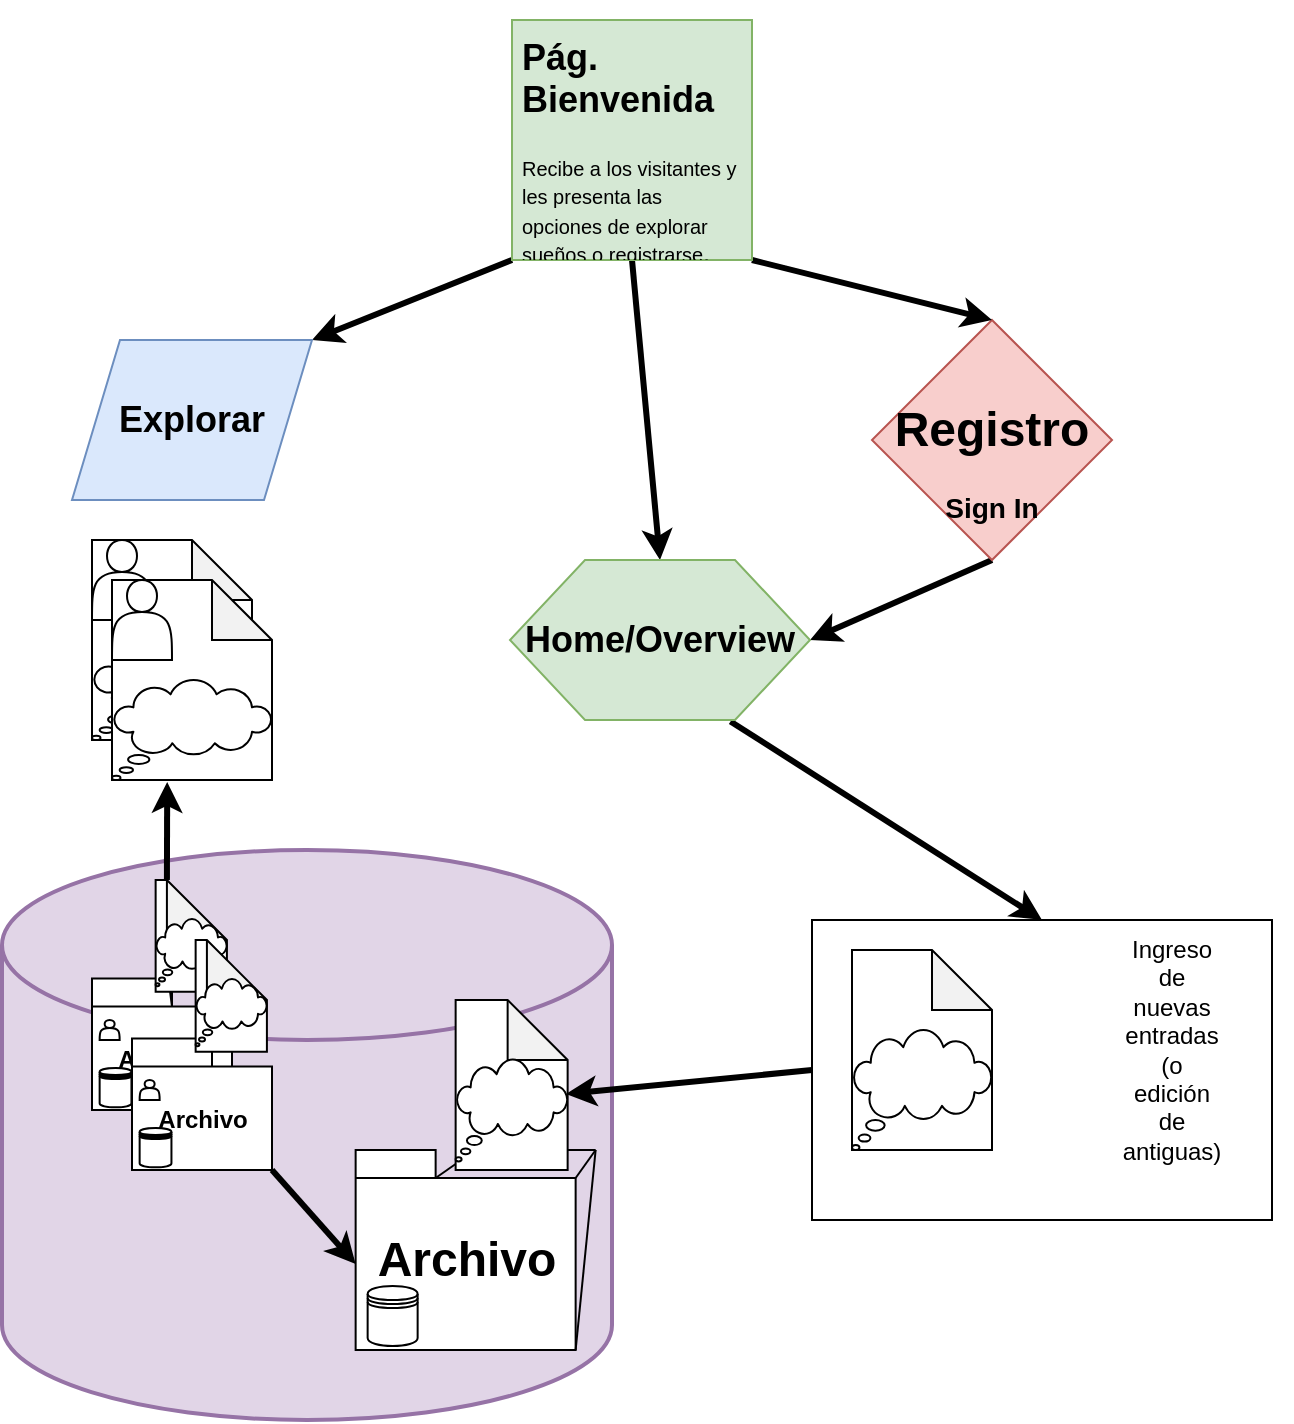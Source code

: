 <mxfile version="13.0.7" type="device"><diagram id="YNitG5f2WgWtv8qcGlka" name="Página-1"><mxGraphModel dx="813" dy="483" grid="1" gridSize="10" guides="1" tooltips="1" connect="1" arrows="1" fold="1" page="1" pageScale="1" pageWidth="827" pageHeight="1169" math="0" shadow="0"><root><mxCell id="0"/><mxCell id="1" parent="0"/><mxCell id="tkL2-yOE85S9bCHhmIM7-117" value="" style="strokeWidth=2;html=1;shape=mxgraph.flowchart.database;whiteSpace=wrap;fillColor=#e1d5e7;strokeColor=#9673a6;" vertex="1" parent="1"><mxGeometry x="85" y="455" width="305" height="285" as="geometry"/></mxCell><mxCell id="tkL2-yOE85S9bCHhmIM7-72" value="" style="group" vertex="1" connectable="0" parent="1"><mxGeometry x="130" y="470" width="70" height="115" as="geometry"/></mxCell><mxCell id="tkL2-yOE85S9bCHhmIM7-73" value="&lt;h1 style=&quot;line-height: 100%&quot;&gt;&lt;font style=&quot;font-size: 12px&quot;&gt;Archivo&lt;/font&gt;&lt;/h1&gt;" style="shape=folder;fontStyle=1;spacingTop=10;tabWidth=40;tabHeight=14;tabPosition=left;html=1;" vertex="1" parent="tkL2-yOE85S9bCHhmIM7-72"><mxGeometry y="49.286" width="70" height="65.714" as="geometry"/></mxCell><mxCell id="tkL2-yOE85S9bCHhmIM7-74" value="" style="endArrow=none;html=1;strokeWidth=1;exitX=0;exitY=0;exitDx=40;exitDy=14;exitPerimeter=0;" edge="1" parent="tkL2-yOE85S9bCHhmIM7-72" source="tkL2-yOE85S9bCHhmIM7-73"><mxGeometry width="50" height="50" relative="1" as="geometry"><mxPoint x="-165.455" y="-397.571" as="sourcePoint"/><mxPoint x="38.182" y="49.286" as="targetPoint"/></mxGeometry></mxCell><mxCell id="tkL2-yOE85S9bCHhmIM7-75" value="" style="shape=datastore;whiteSpace=wrap;html=1;" vertex="1" parent="tkL2-yOE85S9bCHhmIM7-72"><mxGeometry x="3.818" y="93.971" width="15.909" height="19.714" as="geometry"/></mxCell><mxCell id="tkL2-yOE85S9bCHhmIM7-76" value="" style="group" vertex="1" connectable="0" parent="tkL2-yOE85S9bCHhmIM7-72"><mxGeometry x="31.818" width="35.636" height="55.857" as="geometry"/></mxCell><mxCell id="tkL2-yOE85S9bCHhmIM7-77" value="" style="shape=note;whiteSpace=wrap;html=1;backgroundOutline=1;darkOpacity=0.05;" vertex="1" parent="tkL2-yOE85S9bCHhmIM7-76"><mxGeometry width="35.636" height="55.857" as="geometry"/></mxCell><mxCell id="tkL2-yOE85S9bCHhmIM7-78" value="" style="whiteSpace=wrap;html=1;shape=mxgraph.basic.cloud_callout" vertex="1" parent="tkL2-yOE85S9bCHhmIM7-76"><mxGeometry y="19.55" width="35.636" height="33.514" as="geometry"/></mxCell><mxCell id="tkL2-yOE85S9bCHhmIM7-86" value="" style="shape=actor;whiteSpace=wrap;html=1;" vertex="1" parent="tkL2-yOE85S9bCHhmIM7-72"><mxGeometry x="3.82" y="70" width="10" height="10" as="geometry"/></mxCell><mxCell id="tkL2-yOE85S9bCHhmIM7-45" value="" style="endArrow=classic;html=1;strokeWidth=3;exitX=0.5;exitY=1;exitDx=0;exitDy=0;entryX=1;entryY=0.5;entryDx=0;entryDy=0;" edge="1" parent="1" source="tkL2-yOE85S9bCHhmIM7-6" target="tkL2-yOE85S9bCHhmIM7-5"><mxGeometry width="50" height="50" relative="1" as="geometry"><mxPoint x="390" y="390" as="sourcePoint"/><mxPoint x="440" y="340" as="targetPoint"/></mxGeometry></mxCell><mxCell id="tkL2-yOE85S9bCHhmIM7-46" value="" style="endArrow=classic;html=1;strokeWidth=3;entryX=0.5;entryY=0;entryDx=0;entryDy=0;exitX=0.5;exitY=1;exitDx=0;exitDy=0;" edge="1" parent="1" source="tkL2-yOE85S9bCHhmIM7-13" target="tkL2-yOE85S9bCHhmIM7-5"><mxGeometry width="50" height="50" relative="1" as="geometry"><mxPoint x="400" y="200" as="sourcePoint"/><mxPoint x="440" y="230" as="targetPoint"/></mxGeometry></mxCell><mxCell id="tkL2-yOE85S9bCHhmIM7-61" value="" style="group" vertex="1" connectable="0" parent="1"><mxGeometry x="261.82" y="605" width="120" height="100" as="geometry"/></mxCell><mxCell id="tkL2-yOE85S9bCHhmIM7-60" value="" style="group" vertex="1" connectable="0" parent="tkL2-yOE85S9bCHhmIM7-61"><mxGeometry width="120" height="100" as="geometry"/></mxCell><mxCell id="tkL2-yOE85S9bCHhmIM7-59" value="" style="group" vertex="1" connectable="0" parent="tkL2-yOE85S9bCHhmIM7-60"><mxGeometry width="120" height="100" as="geometry"/></mxCell><mxCell id="tkL2-yOE85S9bCHhmIM7-19" value="&lt;h1&gt;Archivo&lt;/h1&gt;" style="shape=folder;fontStyle=1;spacingTop=10;tabWidth=40;tabHeight=14;tabPosition=left;html=1;" vertex="1" parent="tkL2-yOE85S9bCHhmIM7-59"><mxGeometry width="110" height="100" as="geometry"/></mxCell><mxCell id="tkL2-yOE85S9bCHhmIM7-32" value="" style="endArrow=none;html=1;strokeWidth=1;exitX=0;exitY=0;exitDx=40;exitDy=14;exitPerimeter=0;" edge="1" parent="tkL2-yOE85S9bCHhmIM7-59" source="tkL2-yOE85S9bCHhmIM7-19"><mxGeometry width="50" height="50" relative="1" as="geometry"><mxPoint x="-100" y="-80" as="sourcePoint"/><mxPoint x="60" as="targetPoint"/></mxGeometry></mxCell><mxCell id="tkL2-yOE85S9bCHhmIM7-33" value="" style="endArrow=none;html=1;strokeWidth=1;exitX=0;exitY=0;exitDx=40;exitDy=14;exitPerimeter=0;" edge="1" parent="tkL2-yOE85S9bCHhmIM7-59"><mxGeometry width="50" height="50" relative="1" as="geometry"><mxPoint x="110" y="14" as="sourcePoint"/><mxPoint x="120" as="targetPoint"/></mxGeometry></mxCell><mxCell id="tkL2-yOE85S9bCHhmIM7-34" value="" style="endArrow=none;html=1;strokeWidth=1;" edge="1" parent="tkL2-yOE85S9bCHhmIM7-59"><mxGeometry width="50" height="50" relative="1" as="geometry"><mxPoint x="120" as="sourcePoint"/><mxPoint x="60" as="targetPoint"/></mxGeometry></mxCell><mxCell id="tkL2-yOE85S9bCHhmIM7-58" value="" style="shape=datastore;whiteSpace=wrap;html=1;" vertex="1" parent="tkL2-yOE85S9bCHhmIM7-59"><mxGeometry x="6" y="68" width="25" height="30" as="geometry"/></mxCell><mxCell id="tkL2-yOE85S9bCHhmIM7-36" value="" style="endArrow=none;html=1;strokeWidth=1;exitX=0;exitY=0;exitDx=110;exitDy=100;exitPerimeter=0;" edge="1" parent="tkL2-yOE85S9bCHhmIM7-60" source="tkL2-yOE85S9bCHhmIM7-19"><mxGeometry width="50" height="50" relative="1" as="geometry"><mxPoint x="130" y="60" as="sourcePoint"/><mxPoint x="120" as="targetPoint"/></mxGeometry></mxCell><mxCell id="tkL2-yOE85S9bCHhmIM7-26" value="" style="group" vertex="1" connectable="0" parent="1"><mxGeometry x="311.82" y="530" width="56" height="85" as="geometry"/></mxCell><mxCell id="tkL2-yOE85S9bCHhmIM7-20" value="" style="shape=note;whiteSpace=wrap;html=1;backgroundOutline=1;darkOpacity=0.05;" vertex="1" parent="tkL2-yOE85S9bCHhmIM7-26"><mxGeometry width="56" height="85" as="geometry"/></mxCell><mxCell id="tkL2-yOE85S9bCHhmIM7-25" value="" style="whiteSpace=wrap;html=1;shape=mxgraph.basic.cloud_callout" vertex="1" parent="tkL2-yOE85S9bCHhmIM7-26"><mxGeometry y="29.75" width="56" height="51.0" as="geometry"/></mxCell><mxCell id="tkL2-yOE85S9bCHhmIM7-64" value="" style="endArrow=classic;html=1;strokeWidth=3;exitX=0;exitY=0.5;exitDx=0;exitDy=0;entryX=0.985;entryY=0.338;entryDx=0;entryDy=0;entryPerimeter=0;" edge="1" parent="1" source="tkL2-yOE85S9bCHhmIM7-49" target="tkL2-yOE85S9bCHhmIM7-25"><mxGeometry width="50" height="50" relative="1" as="geometry"><mxPoint x="470" y="500" as="sourcePoint"/><mxPoint x="390" y="570" as="targetPoint"/></mxGeometry></mxCell><mxCell id="tkL2-yOE85S9bCHhmIM7-71" value="" style="group" vertex="1" connectable="0" parent="1"><mxGeometry x="150" y="500" width="70" height="115" as="geometry"/></mxCell><mxCell id="tkL2-yOE85S9bCHhmIM7-65" value="&lt;h1 style=&quot;line-height: 100%&quot;&gt;&lt;font style=&quot;font-size: 12px&quot;&gt;Archivo&lt;/font&gt;&lt;/h1&gt;" style="shape=folder;fontStyle=1;spacingTop=10;tabWidth=40;tabHeight=14;tabPosition=left;html=1;" vertex="1" parent="tkL2-yOE85S9bCHhmIM7-71"><mxGeometry y="49.286" width="70" height="65.714" as="geometry"/></mxCell><mxCell id="tkL2-yOE85S9bCHhmIM7-67" value="" style="shape=datastore;whiteSpace=wrap;html=1;" vertex="1" parent="tkL2-yOE85S9bCHhmIM7-71"><mxGeometry x="3.818" y="93.971" width="15.909" height="19.714" as="geometry"/></mxCell><mxCell id="tkL2-yOE85S9bCHhmIM7-68" value="" style="group" vertex="1" connectable="0" parent="tkL2-yOE85S9bCHhmIM7-71"><mxGeometry x="31.818" width="35.636" height="55.857" as="geometry"/></mxCell><mxCell id="tkL2-yOE85S9bCHhmIM7-69" value="" style="shape=note;whiteSpace=wrap;html=1;backgroundOutline=1;darkOpacity=0.05;" vertex="1" parent="tkL2-yOE85S9bCHhmIM7-68"><mxGeometry width="35.636" height="55.857" as="geometry"/></mxCell><mxCell id="tkL2-yOE85S9bCHhmIM7-70" value="" style="whiteSpace=wrap;html=1;shape=mxgraph.basic.cloud_callout" vertex="1" parent="tkL2-yOE85S9bCHhmIM7-68"><mxGeometry y="19.55" width="35.636" height="33.514" as="geometry"/></mxCell><mxCell id="tkL2-yOE85S9bCHhmIM7-87" value="" style="shape=actor;whiteSpace=wrap;html=1;" vertex="1" parent="tkL2-yOE85S9bCHhmIM7-71"><mxGeometry x="3.82" y="70" width="10" height="10" as="geometry"/></mxCell><mxCell id="tkL2-yOE85S9bCHhmIM7-88" value="" style="endArrow=classic;html=1;strokeWidth=3;exitX=0.735;exitY=1.009;exitDx=0;exitDy=0;entryX=0.5;entryY=0;entryDx=0;entryDy=0;exitPerimeter=0;" edge="1" parent="1" source="tkL2-yOE85S9bCHhmIM7-5" target="tkL2-yOE85S9bCHhmIM7-49"><mxGeometry width="50" height="50" relative="1" as="geometry"><mxPoint x="470" y="530" as="sourcePoint"/><mxPoint x="520" y="480" as="targetPoint"/></mxGeometry></mxCell><mxCell id="tkL2-yOE85S9bCHhmIM7-89" value="" style="group" vertex="1" connectable="0" parent="1"><mxGeometry x="339" y="310" width="150" height="80" as="geometry"/></mxCell><mxCell id="tkL2-yOE85S9bCHhmIM7-5" value="" style="shape=hexagon;perimeter=hexagonPerimeter2;whiteSpace=wrap;html=1;fillColor=#d5e8d4;strokeColor=#82b366;" vertex="1" parent="tkL2-yOE85S9bCHhmIM7-89"><mxGeometry width="150" height="80" as="geometry"/></mxCell><mxCell id="tkL2-yOE85S9bCHhmIM7-21" value="&lt;h2&gt;Home/Overview&lt;/h2&gt;" style="text;html=1;strokeColor=none;fillColor=none;align=center;verticalAlign=middle;whiteSpace=wrap;rounded=0;" vertex="1" parent="tkL2-yOE85S9bCHhmIM7-89"><mxGeometry x="55" y="30" width="40" height="20" as="geometry"/></mxCell><mxCell id="tkL2-yOE85S9bCHhmIM7-90" value="" style="group" vertex="1" connectable="0" parent="1"><mxGeometry x="520" y="190" width="120" height="120" as="geometry"/></mxCell><mxCell id="tkL2-yOE85S9bCHhmIM7-6" value="" style="rhombus;whiteSpace=wrap;html=1;fillColor=#f8cecc;strokeColor=#b85450;" vertex="1" parent="tkL2-yOE85S9bCHhmIM7-90"><mxGeometry width="120" height="120" as="geometry"/></mxCell><mxCell id="tkL2-yOE85S9bCHhmIM7-17" value="&lt;p style=&quot;line-height: 80%&quot;&gt;&lt;/p&gt;&lt;h1&gt;Registro&lt;br&gt;&lt;/h1&gt;&lt;h3&gt;Sign In&lt;/h3&gt;&lt;p&gt;&lt;/p&gt;" style="text;html=1;strokeColor=none;fillColor=none;align=center;verticalAlign=middle;whiteSpace=wrap;rounded=0;" vertex="1" parent="tkL2-yOE85S9bCHhmIM7-90"><mxGeometry x="40" y="60" width="40" height="20" as="geometry"/></mxCell><mxCell id="tkL2-yOE85S9bCHhmIM7-92" value="" style="endArrow=classic;html=1;strokeWidth=3;exitX=0;exitY=1;exitDx=0;exitDy=0;entryX=1;entryY=0;entryDx=0;entryDy=0;" edge="1" parent="1" source="tkL2-yOE85S9bCHhmIM7-13" target="tkL2-yOE85S9bCHhmIM7-4"><mxGeometry width="50" height="50" relative="1" as="geometry"><mxPoint x="470" y="240" as="sourcePoint"/><mxPoint x="520" y="190" as="targetPoint"/></mxGeometry></mxCell><mxCell id="tkL2-yOE85S9bCHhmIM7-93" value="" style="endArrow=classic;html=1;strokeWidth=3;exitX=1;exitY=1;exitDx=0;exitDy=0;entryX=0.5;entryY=0;entryDx=0;entryDy=0;" edge="1" parent="1" source="tkL2-yOE85S9bCHhmIM7-13" target="tkL2-yOE85S9bCHhmIM7-6"><mxGeometry width="50" height="50" relative="1" as="geometry"><mxPoint x="470" y="240" as="sourcePoint"/><mxPoint x="520" y="190" as="targetPoint"/></mxGeometry></mxCell><mxCell id="tkL2-yOE85S9bCHhmIM7-97" value="" style="group" vertex="1" connectable="0" parent="1"><mxGeometry x="480" y="480" width="250" height="190" as="geometry"/></mxCell><mxCell id="tkL2-yOE85S9bCHhmIM7-96" value="" style="group" vertex="1" connectable="0" parent="tkL2-yOE85S9bCHhmIM7-97"><mxGeometry width="250" height="190" as="geometry"/></mxCell><mxCell id="tkL2-yOE85S9bCHhmIM7-94" value="" style="group" vertex="1" connectable="0" parent="tkL2-yOE85S9bCHhmIM7-96"><mxGeometry width="250" height="190" as="geometry"/></mxCell><mxCell id="tkL2-yOE85S9bCHhmIM7-40" value="" style="group" vertex="1" connectable="0" parent="tkL2-yOE85S9bCHhmIM7-94"><mxGeometry x="140" y="25" width="110" height="165" as="geometry"/></mxCell><mxCell id="tkL2-yOE85S9bCHhmIM7-49" value="" style="rounded=0;whiteSpace=wrap;html=1;" vertex="1" parent="tkL2-yOE85S9bCHhmIM7-40"><mxGeometry x="-130" y="-15" width="230" height="150" as="geometry"/></mxCell><mxCell id="tkL2-yOE85S9bCHhmIM7-50" value="Ingreso de nuevas entradas&lt;br&gt;(o edición de antiguas)" style="text;html=1;strokeColor=none;fillColor=none;align=center;verticalAlign=middle;whiteSpace=wrap;rounded=0;" vertex="1" parent="tkL2-yOE85S9bCHhmIM7-40"><mxGeometry x="30" y="40" width="40" height="20" as="geometry"/></mxCell><mxCell id="tkL2-yOE85S9bCHhmIM7-95" style="edgeStyle=none;rounded=0;orthogonalLoop=1;jettySize=auto;html=1;exitX=0.25;exitY=0;exitDx=0;exitDy=0;strokeWidth=3;" edge="1" parent="tkL2-yOE85S9bCHhmIM7-40" source="tkL2-yOE85S9bCHhmIM7-49" target="tkL2-yOE85S9bCHhmIM7-49"><mxGeometry relative="1" as="geometry"/></mxCell><mxCell id="tkL2-yOE85S9bCHhmIM7-41" value="" style="shape=note;whiteSpace=wrap;html=1;backgroundOutline=1;darkOpacity=0.05;" vertex="1" parent="tkL2-yOE85S9bCHhmIM7-94"><mxGeometry x="30" y="25" width="70" height="100" as="geometry"/></mxCell><mxCell id="tkL2-yOE85S9bCHhmIM7-42" value="" style="whiteSpace=wrap;html=1;shape=mxgraph.basic.cloud_callout" vertex="1" parent="tkL2-yOE85S9bCHhmIM7-94"><mxGeometry x="30" y="65" width="70" height="60" as="geometry"/></mxCell><mxCell id="tkL2-yOE85S9bCHhmIM7-112" style="edgeStyle=none;rounded=0;orthogonalLoop=1;jettySize=auto;html=1;exitX=0;exitY=0;exitDx=70;exitDy=65.714;exitPerimeter=0;entryX=0;entryY=0;entryDx=0;entryDy=57;entryPerimeter=0;strokeWidth=3;" edge="1" parent="1" source="tkL2-yOE85S9bCHhmIM7-65" target="tkL2-yOE85S9bCHhmIM7-19"><mxGeometry relative="1" as="geometry"/></mxCell><mxCell id="tkL2-yOE85S9bCHhmIM7-114" style="edgeStyle=none;rounded=0;orthogonalLoop=1;jettySize=auto;html=1;exitX=0;exitY=0;exitDx=5.636;exitDy=0;exitPerimeter=0;entryX=0.345;entryY=1.01;entryDx=0;entryDy=0;entryPerimeter=0;strokeWidth=3;" edge="1" parent="1" source="tkL2-yOE85S9bCHhmIM7-77" target="tkL2-yOE85S9bCHhmIM7-29"><mxGeometry relative="1" as="geometry"/></mxCell><mxCell id="tkL2-yOE85S9bCHhmIM7-118" value="" style="group" vertex="1" connectable="0" parent="1"><mxGeometry x="340" y="40" width="120" height="120" as="geometry"/></mxCell><mxCell id="tkL2-yOE85S9bCHhmIM7-3" value="" style="whiteSpace=wrap;html=1;aspect=fixed;" vertex="1" parent="tkL2-yOE85S9bCHhmIM7-118"><mxGeometry width="120" height="120" as="geometry"/></mxCell><mxCell id="tkL2-yOE85S9bCHhmIM7-13" value="&lt;h1&gt;&lt;/h1&gt;&lt;h6&gt;&lt;h2&gt;&lt;span&gt;Pág. Bienvenida&lt;/span&gt;&lt;/h2&gt;&lt;font size=&quot;1&quot; style=&quot;line-height: 60%&quot;&gt;Recibe a los visitantes y les presenta las opciones de explorar sueños o registrarse&lt;/font&gt;&lt;span style=&quot;font-size: 12px ; font-weight: normal&quot;&gt;.&lt;/span&gt;&lt;/h6&gt;" style="text;html=1;strokeColor=#82b366;fillColor=#d5e8d4;spacing=5;spacingTop=-20;whiteSpace=wrap;overflow=hidden;rounded=0;" vertex="1" parent="tkL2-yOE85S9bCHhmIM7-118"><mxGeometry width="120" height="120" as="geometry"/></mxCell><mxCell id="tkL2-yOE85S9bCHhmIM7-119" value="" style="group" vertex="1" connectable="0" parent="1"><mxGeometry x="120" y="200" width="120" height="80" as="geometry"/></mxCell><mxCell id="tkL2-yOE85S9bCHhmIM7-4" value="" style="shape=parallelogram;perimeter=parallelogramPerimeter;whiteSpace=wrap;html=1;fillColor=#dae8fc;strokeColor=#6c8ebf;" vertex="1" parent="tkL2-yOE85S9bCHhmIM7-119"><mxGeometry width="120" height="80" as="geometry"/></mxCell><mxCell id="tkL2-yOE85S9bCHhmIM7-18" value="&lt;h2&gt;Explorar&lt;/h2&gt;" style="text;html=1;strokeColor=none;fillColor=none;align=center;verticalAlign=middle;whiteSpace=wrap;rounded=0;" vertex="1" parent="tkL2-yOE85S9bCHhmIM7-119"><mxGeometry x="40" y="30" width="40" height="20" as="geometry"/></mxCell><mxCell id="tkL2-yOE85S9bCHhmIM7-120" value="" style="group" vertex="1" connectable="0" parent="1"><mxGeometry x="130" y="300" width="90" height="120" as="geometry"/></mxCell><mxCell id="tkL2-yOE85S9bCHhmIM7-27" value="" style="group" vertex="1" connectable="0" parent="tkL2-yOE85S9bCHhmIM7-120"><mxGeometry width="90" height="120" as="geometry"/></mxCell><mxCell id="tkL2-yOE85S9bCHhmIM7-8" value="" style="shape=note;whiteSpace=wrap;html=1;backgroundOutline=1;darkOpacity=0.05;" vertex="1" parent="tkL2-yOE85S9bCHhmIM7-27"><mxGeometry width="80" height="100" as="geometry"/></mxCell><mxCell id="tkL2-yOE85S9bCHhmIM7-22" value="" style="shape=actor;whiteSpace=wrap;html=1;" vertex="1" parent="tkL2-yOE85S9bCHhmIM7-27"><mxGeometry width="30" height="40" as="geometry"/></mxCell><mxCell id="tkL2-yOE85S9bCHhmIM7-24" value="" style="whiteSpace=wrap;html=1;shape=mxgraph.basic.cloud_callout" vertex="1" parent="tkL2-yOE85S9bCHhmIM7-27"><mxGeometry y="50" width="80" height="50" as="geometry"/></mxCell><mxCell id="tkL2-yOE85S9bCHhmIM7-28" value="" style="group" vertex="1" connectable="0" parent="tkL2-yOE85S9bCHhmIM7-27"><mxGeometry x="10" y="20" width="80" height="100" as="geometry"/></mxCell><mxCell id="tkL2-yOE85S9bCHhmIM7-29" value="" style="shape=note;whiteSpace=wrap;html=1;backgroundOutline=1;darkOpacity=0.05;" vertex="1" parent="tkL2-yOE85S9bCHhmIM7-28"><mxGeometry width="80" height="100" as="geometry"/></mxCell><mxCell id="tkL2-yOE85S9bCHhmIM7-30" value="" style="shape=actor;whiteSpace=wrap;html=1;" vertex="1" parent="tkL2-yOE85S9bCHhmIM7-28"><mxGeometry width="30" height="40" as="geometry"/></mxCell><mxCell id="tkL2-yOE85S9bCHhmIM7-31" value="" style="whiteSpace=wrap;html=1;shape=mxgraph.basic.cloud_callout" vertex="1" parent="tkL2-yOE85S9bCHhmIM7-28"><mxGeometry y="50" width="80" height="50" as="geometry"/></mxCell></root></mxGraphModel></diagram></mxfile>